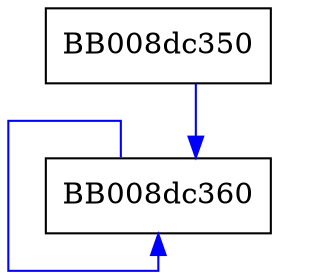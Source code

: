 digraph __fortify_fail {
  node [shape="box"];
  graph [splines=ortho];
  BB008dc350 -> BB008dc360 [color="blue"];
  BB008dc360 -> BB008dc360 [color="blue"];
}